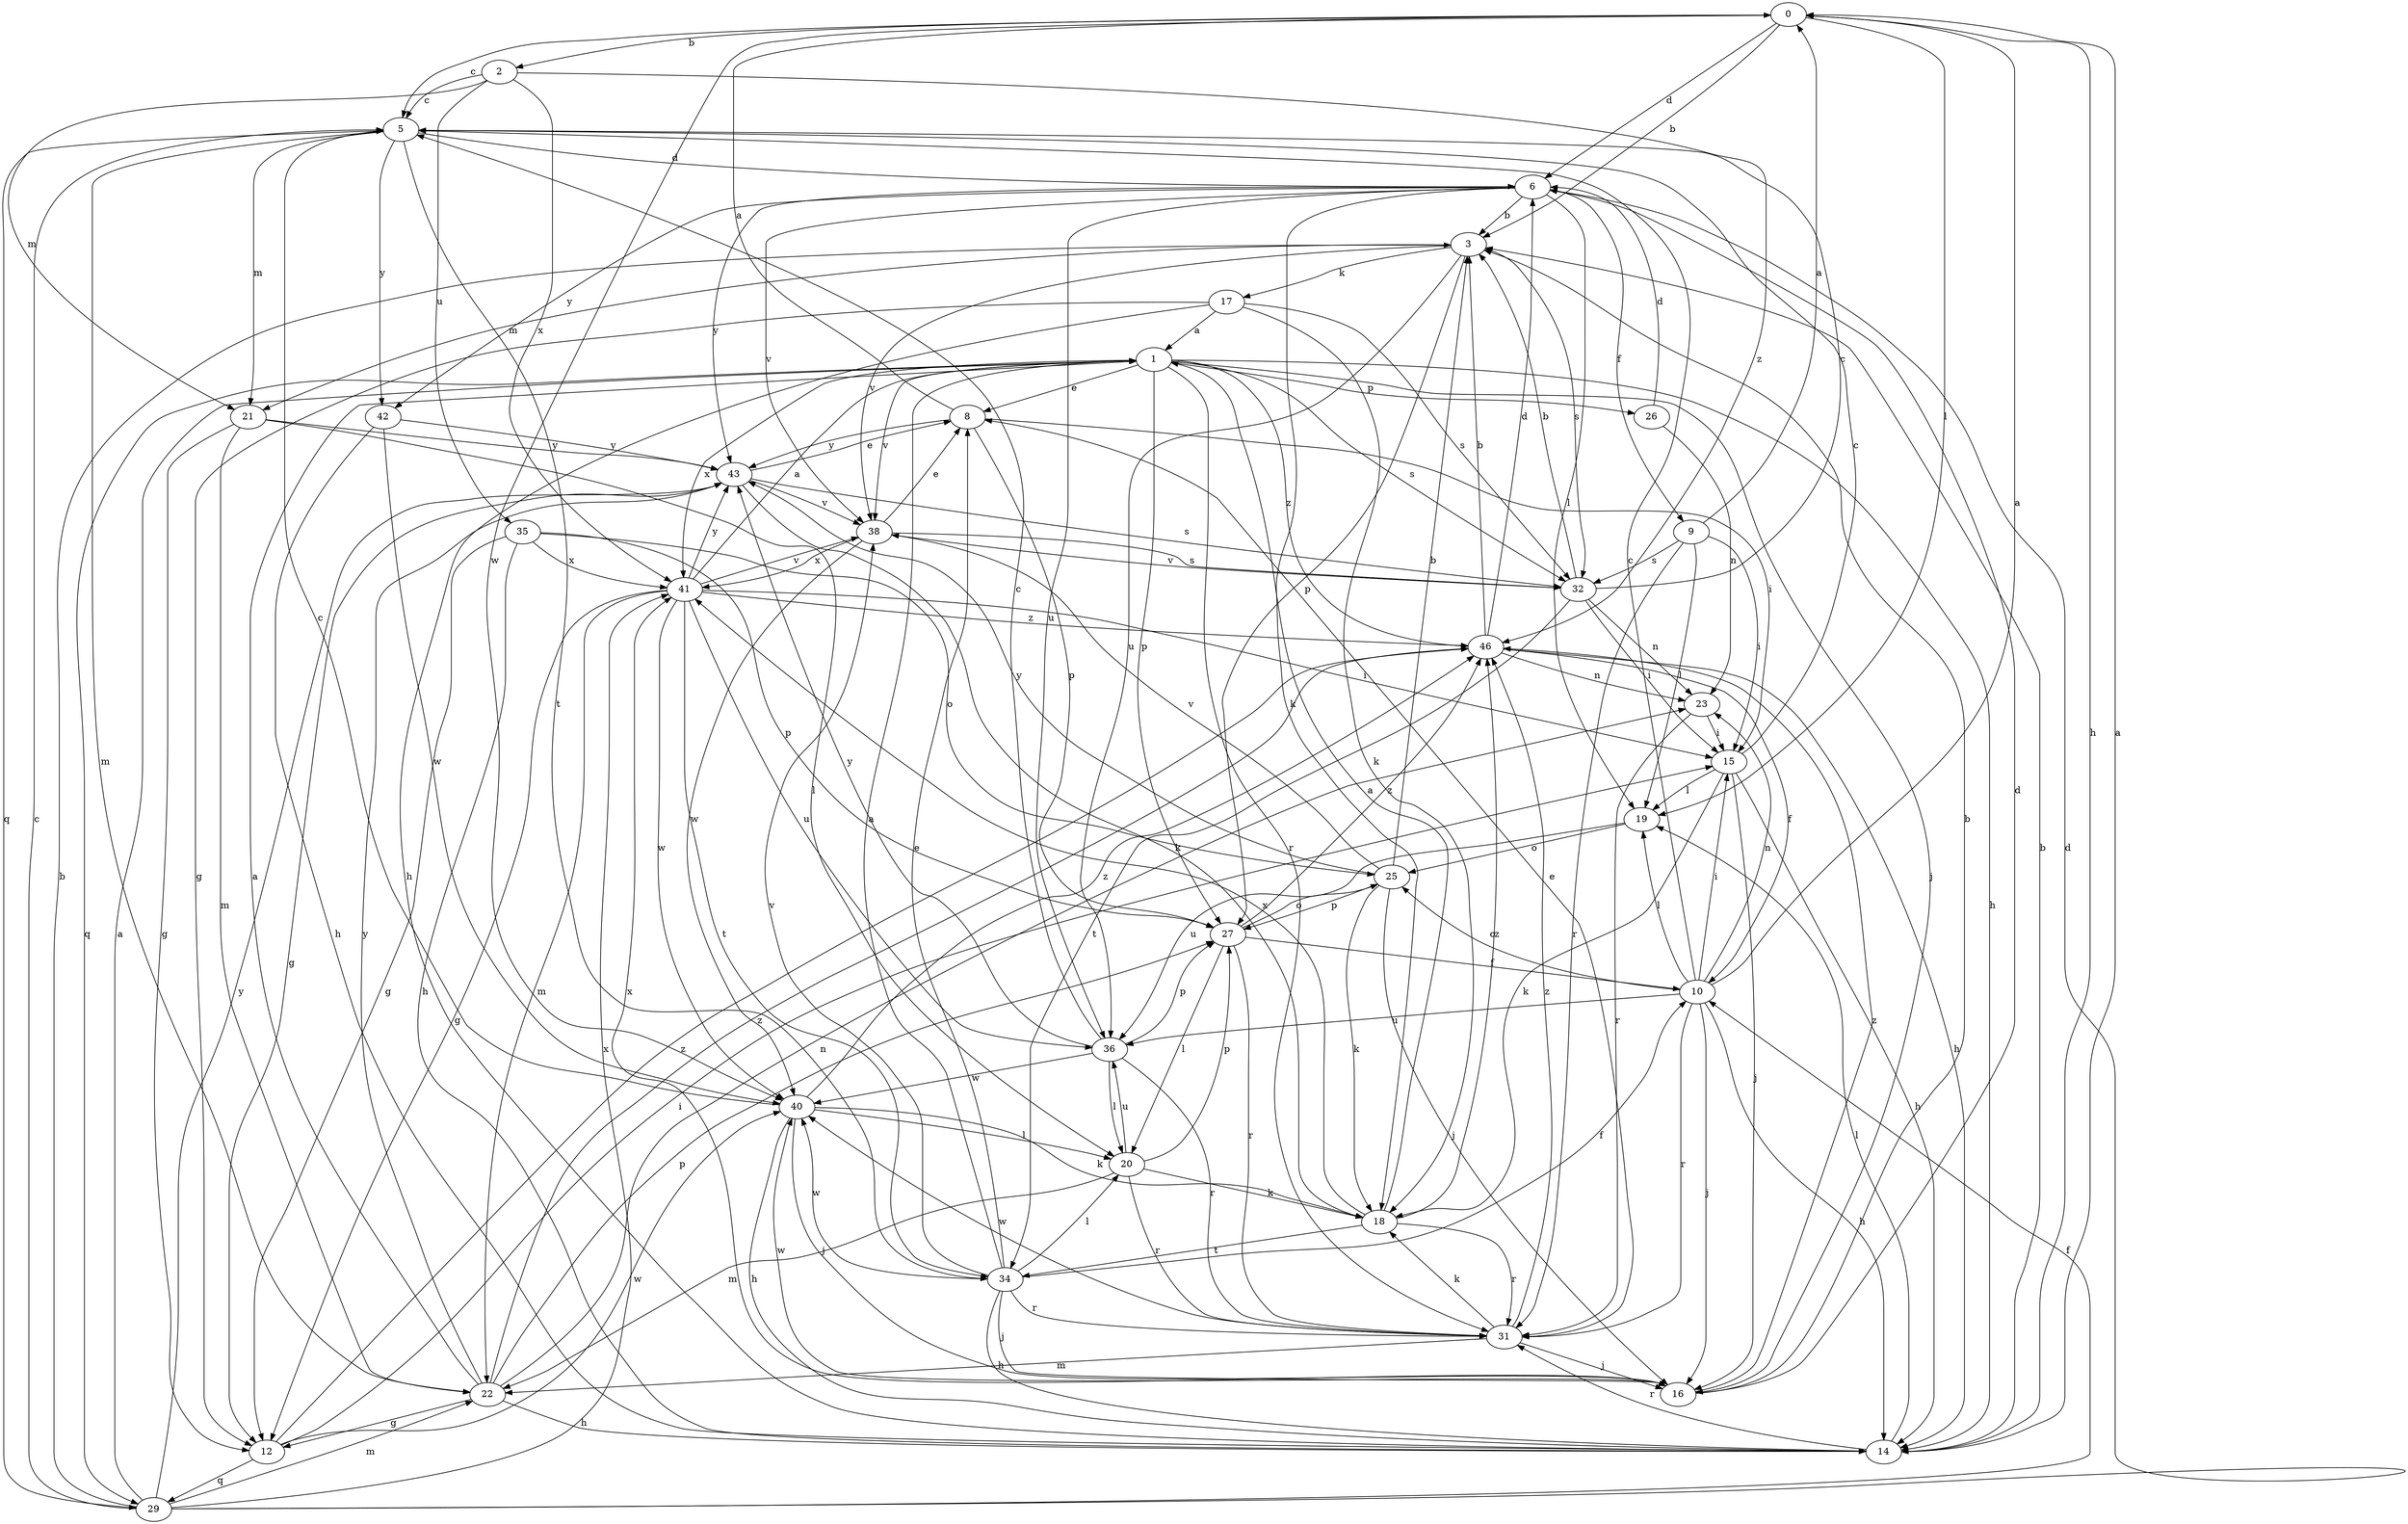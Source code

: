 strict digraph  {
0;
1;
2;
3;
5;
6;
8;
9;
10;
12;
14;
15;
16;
17;
18;
19;
20;
21;
22;
23;
25;
26;
27;
29;
31;
32;
34;
35;
36;
38;
40;
41;
42;
43;
46;
0 -> 2  [label=b];
0 -> 3  [label=b];
0 -> 5  [label=c];
0 -> 6  [label=d];
0 -> 14  [label=h];
0 -> 19  [label=l];
0 -> 40  [label=w];
1 -> 8  [label=e];
1 -> 14  [label=h];
1 -> 16  [label=j];
1 -> 26  [label=p];
1 -> 27  [label=p];
1 -> 29  [label=q];
1 -> 31  [label=r];
1 -> 32  [label=s];
1 -> 38  [label=v];
1 -> 41  [label=x];
1 -> 46  [label=z];
2 -> 5  [label=c];
2 -> 21  [label=m];
2 -> 35  [label=u];
2 -> 41  [label=x];
2 -> 46  [label=z];
3 -> 17  [label=k];
3 -> 21  [label=m];
3 -> 27  [label=p];
3 -> 32  [label=s];
3 -> 36  [label=u];
3 -> 38  [label=v];
5 -> 6  [label=d];
5 -> 21  [label=m];
5 -> 22  [label=m];
5 -> 29  [label=q];
5 -> 34  [label=t];
5 -> 42  [label=y];
6 -> 3  [label=b];
6 -> 9  [label=f];
6 -> 18  [label=k];
6 -> 19  [label=l];
6 -> 36  [label=u];
6 -> 38  [label=v];
6 -> 42  [label=y];
6 -> 43  [label=y];
8 -> 0  [label=a];
8 -> 15  [label=i];
8 -> 27  [label=p];
8 -> 43  [label=y];
9 -> 0  [label=a];
9 -> 15  [label=i];
9 -> 19  [label=l];
9 -> 31  [label=r];
9 -> 32  [label=s];
10 -> 0  [label=a];
10 -> 5  [label=c];
10 -> 14  [label=h];
10 -> 15  [label=i];
10 -> 16  [label=j];
10 -> 19  [label=l];
10 -> 23  [label=n];
10 -> 25  [label=o];
10 -> 31  [label=r];
10 -> 36  [label=u];
12 -> 15  [label=i];
12 -> 29  [label=q];
12 -> 40  [label=w];
12 -> 46  [label=z];
14 -> 0  [label=a];
14 -> 3  [label=b];
14 -> 19  [label=l];
14 -> 31  [label=r];
15 -> 5  [label=c];
15 -> 14  [label=h];
15 -> 16  [label=j];
15 -> 18  [label=k];
15 -> 19  [label=l];
16 -> 3  [label=b];
16 -> 6  [label=d];
16 -> 40  [label=w];
16 -> 41  [label=x];
16 -> 46  [label=z];
17 -> 1  [label=a];
17 -> 12  [label=g];
17 -> 14  [label=h];
17 -> 18  [label=k];
17 -> 32  [label=s];
18 -> 1  [label=a];
18 -> 31  [label=r];
18 -> 34  [label=t];
18 -> 41  [label=x];
18 -> 46  [label=z];
19 -> 25  [label=o];
19 -> 36  [label=u];
20 -> 18  [label=k];
20 -> 22  [label=m];
20 -> 27  [label=p];
20 -> 31  [label=r];
20 -> 36  [label=u];
21 -> 12  [label=g];
21 -> 20  [label=l];
21 -> 22  [label=m];
21 -> 43  [label=y];
22 -> 1  [label=a];
22 -> 12  [label=g];
22 -> 14  [label=h];
22 -> 23  [label=n];
22 -> 27  [label=p];
22 -> 43  [label=y];
22 -> 46  [label=z];
23 -> 15  [label=i];
23 -> 31  [label=r];
25 -> 3  [label=b];
25 -> 16  [label=j];
25 -> 18  [label=k];
25 -> 27  [label=p];
25 -> 38  [label=v];
25 -> 43  [label=y];
26 -> 6  [label=d];
26 -> 23  [label=n];
27 -> 10  [label=f];
27 -> 20  [label=l];
27 -> 25  [label=o];
27 -> 31  [label=r];
27 -> 46  [label=z];
29 -> 1  [label=a];
29 -> 3  [label=b];
29 -> 5  [label=c];
29 -> 6  [label=d];
29 -> 10  [label=f];
29 -> 22  [label=m];
29 -> 41  [label=x];
29 -> 43  [label=y];
31 -> 8  [label=e];
31 -> 16  [label=j];
31 -> 18  [label=k];
31 -> 22  [label=m];
31 -> 40  [label=w];
31 -> 46  [label=z];
32 -> 3  [label=b];
32 -> 5  [label=c];
32 -> 15  [label=i];
32 -> 23  [label=n];
32 -> 34  [label=t];
32 -> 38  [label=v];
34 -> 1  [label=a];
34 -> 8  [label=e];
34 -> 10  [label=f];
34 -> 14  [label=h];
34 -> 16  [label=j];
34 -> 20  [label=l];
34 -> 31  [label=r];
34 -> 38  [label=v];
34 -> 40  [label=w];
35 -> 12  [label=g];
35 -> 14  [label=h];
35 -> 25  [label=o];
35 -> 27  [label=p];
35 -> 41  [label=x];
36 -> 5  [label=c];
36 -> 20  [label=l];
36 -> 27  [label=p];
36 -> 31  [label=r];
36 -> 40  [label=w];
36 -> 43  [label=y];
38 -> 8  [label=e];
38 -> 32  [label=s];
38 -> 40  [label=w];
38 -> 41  [label=x];
40 -> 5  [label=c];
40 -> 14  [label=h];
40 -> 16  [label=j];
40 -> 18  [label=k];
40 -> 20  [label=l];
40 -> 46  [label=z];
41 -> 1  [label=a];
41 -> 12  [label=g];
41 -> 15  [label=i];
41 -> 22  [label=m];
41 -> 34  [label=t];
41 -> 36  [label=u];
41 -> 38  [label=v];
41 -> 40  [label=w];
41 -> 43  [label=y];
41 -> 46  [label=z];
42 -> 14  [label=h];
42 -> 40  [label=w];
42 -> 43  [label=y];
43 -> 8  [label=e];
43 -> 12  [label=g];
43 -> 18  [label=k];
43 -> 32  [label=s];
43 -> 38  [label=v];
46 -> 3  [label=b];
46 -> 6  [label=d];
46 -> 10  [label=f];
46 -> 14  [label=h];
46 -> 23  [label=n];
}
